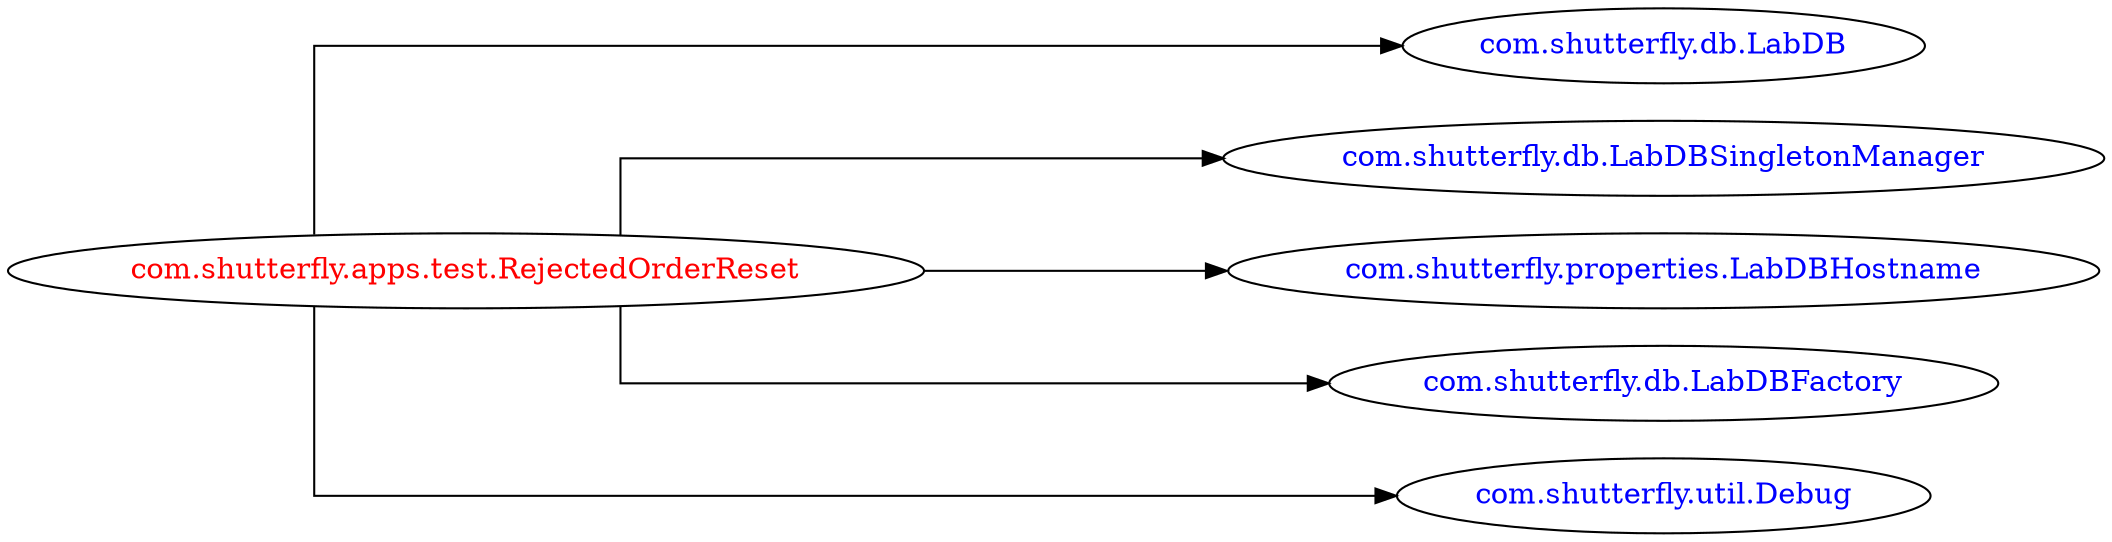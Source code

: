 digraph dependencyGraph {
 concentrate=true;
 ranksep="2.0";
 rankdir="LR"; 
 splines="ortho";
"com.shutterfly.apps.test.RejectedOrderReset" [fontcolor="red"];
"com.shutterfly.db.LabDB" [ fontcolor="blue" ];
"com.shutterfly.apps.test.RejectedOrderReset"->"com.shutterfly.db.LabDB";
"com.shutterfly.db.LabDBSingletonManager" [ fontcolor="blue" ];
"com.shutterfly.apps.test.RejectedOrderReset"->"com.shutterfly.db.LabDBSingletonManager";
"com.shutterfly.properties.LabDBHostname" [ fontcolor="blue" ];
"com.shutterfly.apps.test.RejectedOrderReset"->"com.shutterfly.properties.LabDBHostname";
"com.shutterfly.db.LabDBFactory" [ fontcolor="blue" ];
"com.shutterfly.apps.test.RejectedOrderReset"->"com.shutterfly.db.LabDBFactory";
"com.shutterfly.util.Debug" [ fontcolor="blue" ];
"com.shutterfly.apps.test.RejectedOrderReset"->"com.shutterfly.util.Debug";
}